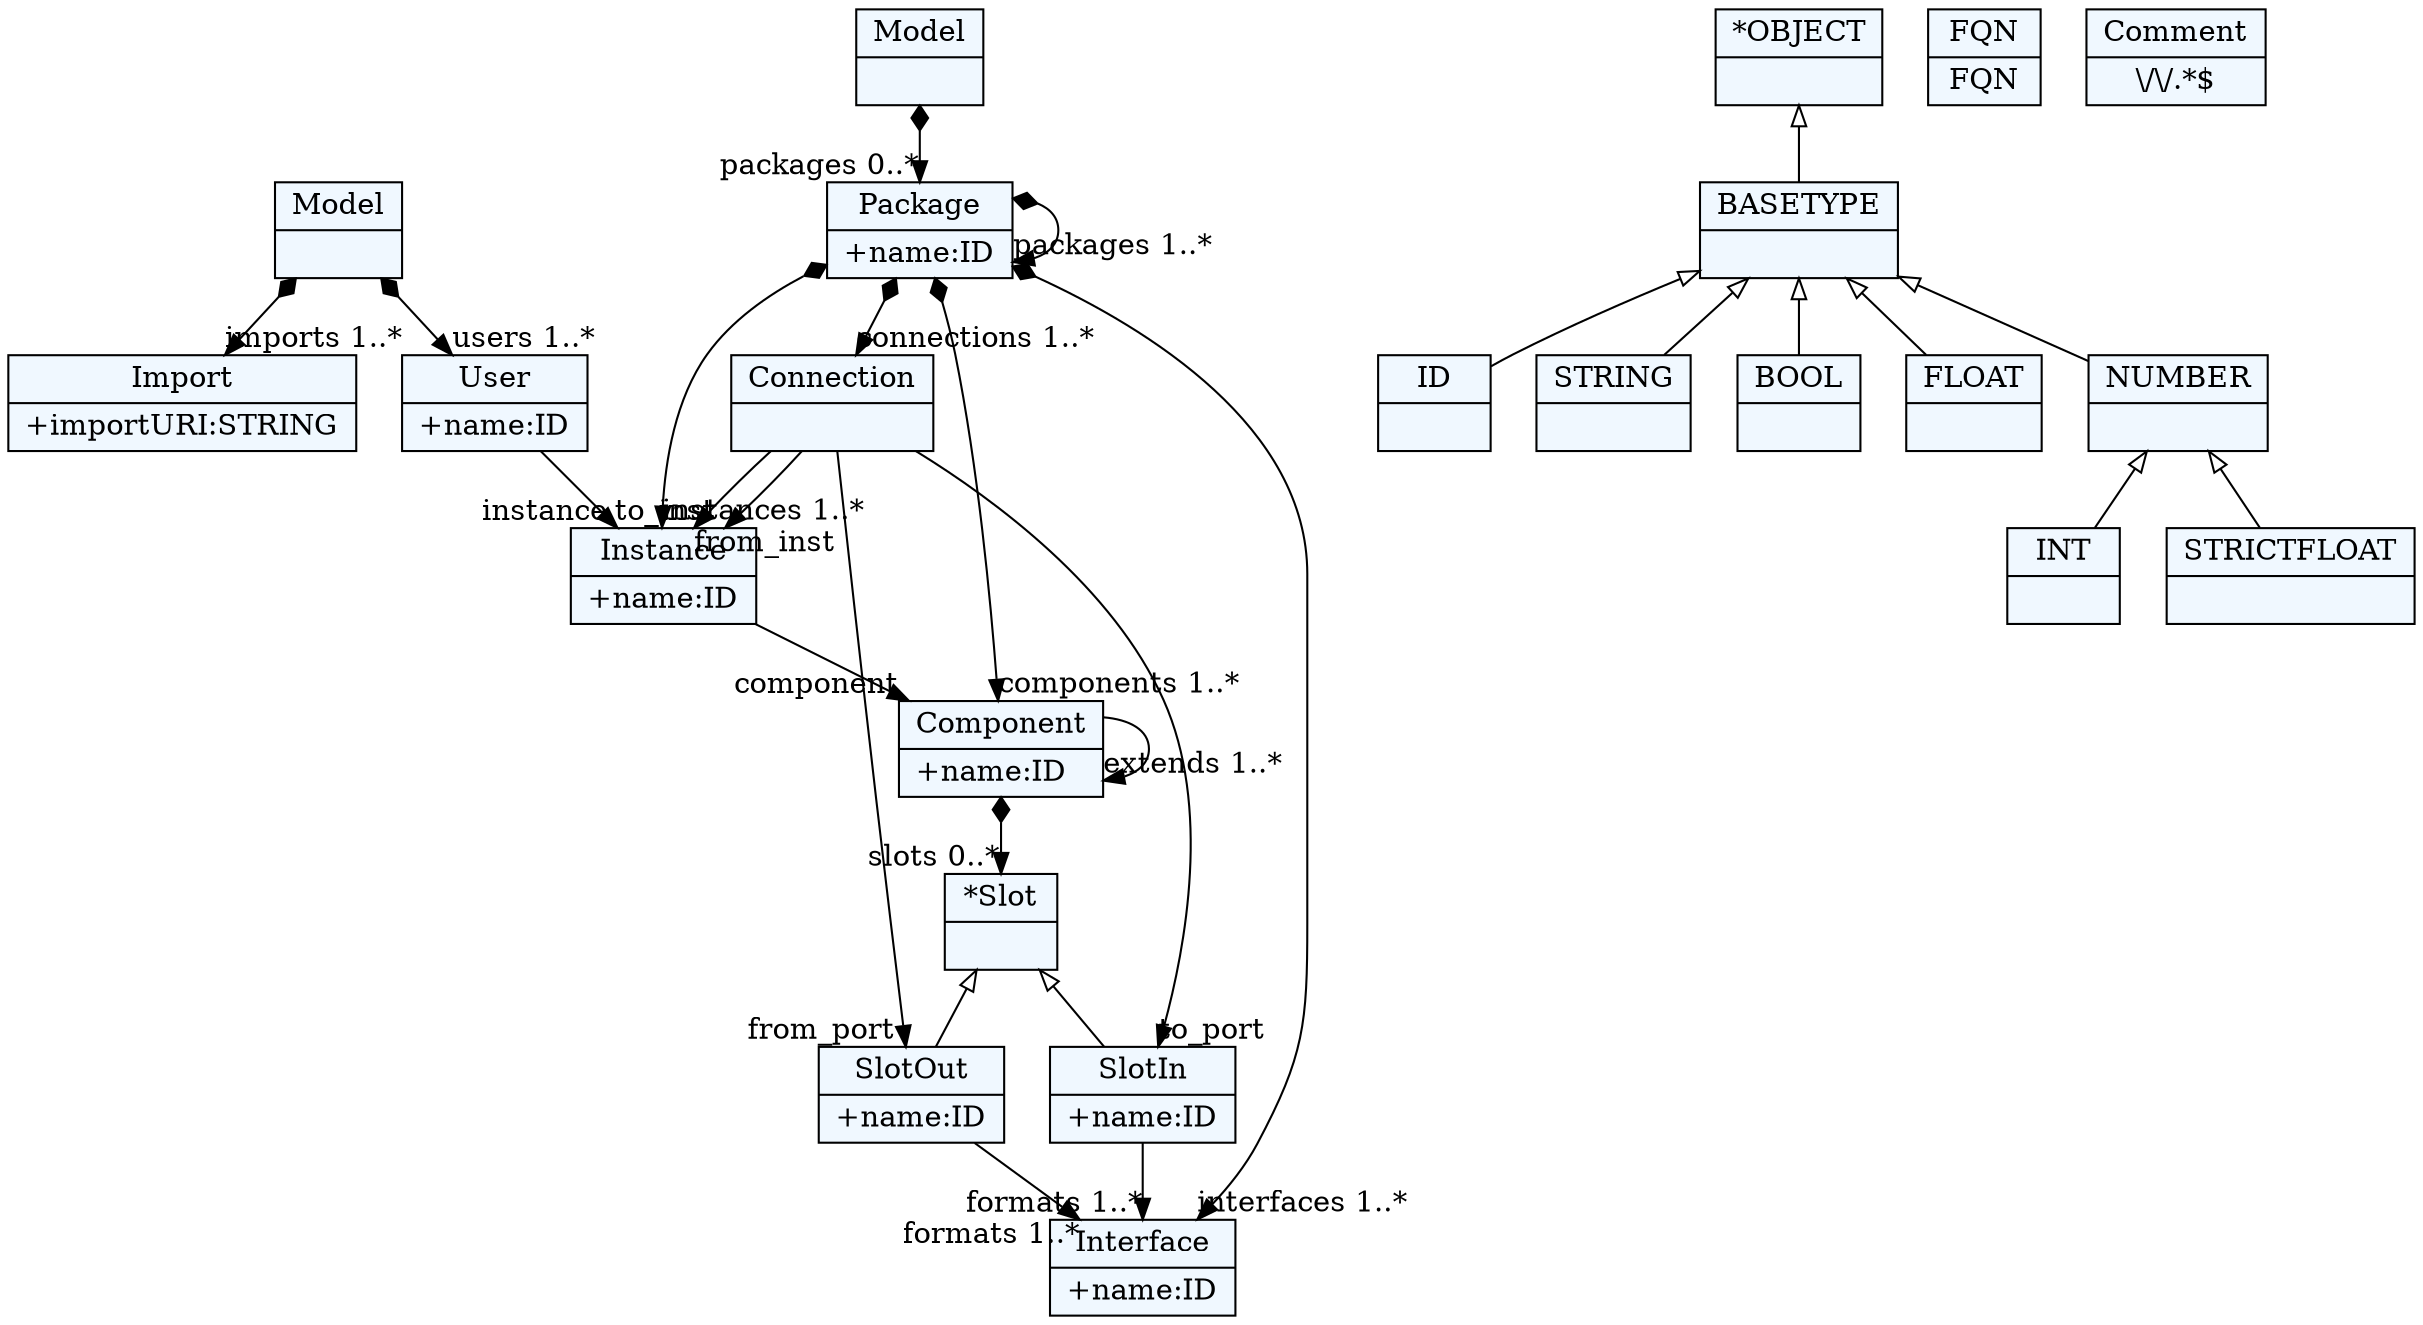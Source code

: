 
    digraph xtext {
    fontname = "Bitstream Vera Sans"
    fontsize = 8
    node[
        shape=record,
        style=filled,
        fillcolor=aliceblue
    ]
    nodesep = 0.3
    edge[dir=black,arrowtail=empty]


35001432 -> 35102312[arrowtail=diamond, dir=both, headlabel="imports 1..*"]
35001432 -> 35097368[arrowtail=diamond, dir=both, headlabel="users 1..*"]
35001432[ label="{Model|}"]

35097368 -> 35077176[headlabel="instance "]
35097368[ label="{User|+name:ID\l}"]

35102312[ label="{Import|+importURI:STRING\l}"]

32381544[ label="{ID|}"]

34410200[ label="{STRING|}"]

34675080[ label="{BOOL|}"]

34990360[ label="{INT|}"]

35006968[ label="{FLOAT|}"]

34968056[ label="{STRICTFLOAT|}"]

35028232[ label="{NUMBER|}"]
35028232 -> 34968056 [dir=back]
35028232 -> 34990360 [dir=back]

35036632[ label="{BASETYPE|}"]
35036632 -> 35028232 [dir=back]
35036632 -> 35006968 [dir=back]
35036632 -> 34675080 [dir=back]
35036632 -> 32381544 [dir=back]
35036632 -> 34410200 [dir=back]

35042168[ label="{*OBJECT|}"]
35042168 -> 35036632 [dir=back]

34984824 -> 34656552[arrowtail=diamond, dir=both, headlabel="packages 0..*"]
34984824[ label="{Model|}"]

34656552 -> 35046536[arrowtail=diamond, dir=both, headlabel="components 1..*"]
34656552 -> 35077176[arrowtail=diamond, dir=both, headlabel="instances 1..*"]
34656552 -> 35082712[arrowtail=diamond, dir=both, headlabel="connections 1..*"]
34656552 -> 34656552[arrowtail=diamond, dir=both, headlabel="packages 1..*"]
34656552 -> 34629048[arrowtail=diamond, dir=both, headlabel="interfaces 1..*"]
34656552[ label="{Package|+name:ID\l}"]

34629048[ label="{Interface|+name:ID\l}"]

35046536 -> 35046536[headlabel="extends 1..*"]
35046536 -> 35051256[arrowtail=diamond, dir=both, headlabel="slots 0..*"]
35046536[ label="{Component|+name:ID\l}"]

35051256[ label="{*Slot|}"]
35051256 -> 35066104 [dir=back]
35051256 -> 35071640 [dir=back]

35066104 -> 34629048[headlabel="formats 1..*"]
35066104[ label="{SlotIn|+name:ID\l}"]

35071640 -> 34629048[headlabel="formats 1..*"]
35071640[ label="{SlotOut|+name:ID\l}"]

35077176 -> 35046536[headlabel="component "]
35077176[ label="{Instance|+name:ID\l}"]

35082712 -> 35077176[headlabel="from_inst "]
35082712 -> 35071640[headlabel="from_port "]
35082712 -> 35077176[headlabel="to_inst "]
35082712 -> 35066104[headlabel="to_port "]
35082712[ label="{Connection|}"]

35088248[ label="{FQN|FQN}"]

35026760[ label="{Comment|\\/\\/.*$}"]


}

